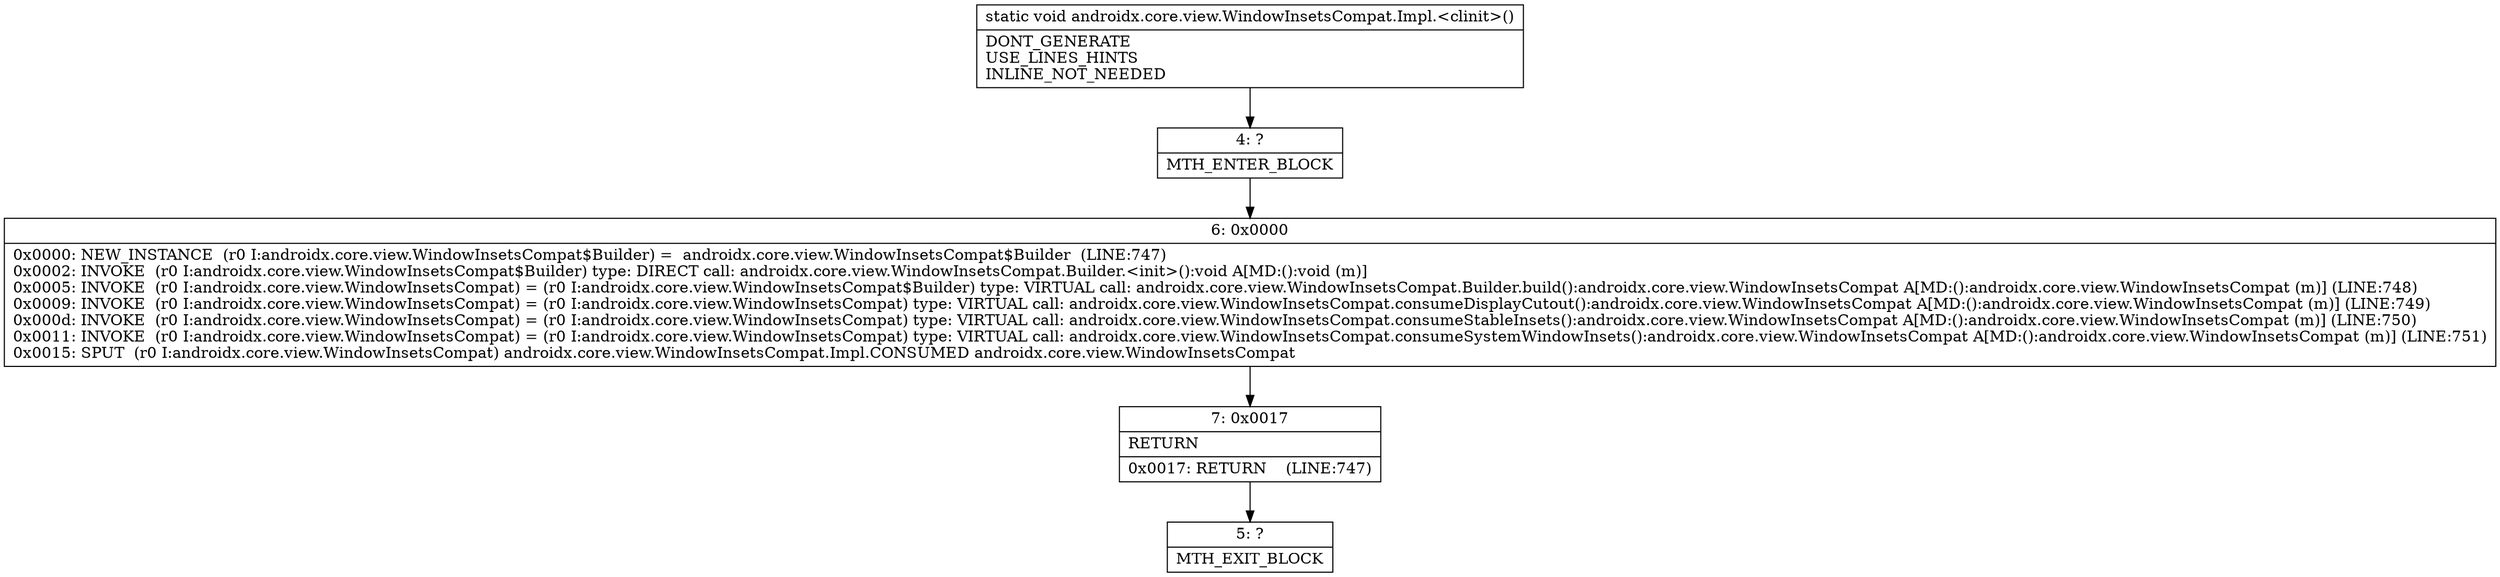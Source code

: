 digraph "CFG forandroidx.core.view.WindowInsetsCompat.Impl.\<clinit\>()V" {
Node_4 [shape=record,label="{4\:\ ?|MTH_ENTER_BLOCK\l}"];
Node_6 [shape=record,label="{6\:\ 0x0000|0x0000: NEW_INSTANCE  (r0 I:androidx.core.view.WindowInsetsCompat$Builder) =  androidx.core.view.WindowInsetsCompat$Builder  (LINE:747)\l0x0002: INVOKE  (r0 I:androidx.core.view.WindowInsetsCompat$Builder) type: DIRECT call: androidx.core.view.WindowInsetsCompat.Builder.\<init\>():void A[MD:():void (m)]\l0x0005: INVOKE  (r0 I:androidx.core.view.WindowInsetsCompat) = (r0 I:androidx.core.view.WindowInsetsCompat$Builder) type: VIRTUAL call: androidx.core.view.WindowInsetsCompat.Builder.build():androidx.core.view.WindowInsetsCompat A[MD:():androidx.core.view.WindowInsetsCompat (m)] (LINE:748)\l0x0009: INVOKE  (r0 I:androidx.core.view.WindowInsetsCompat) = (r0 I:androidx.core.view.WindowInsetsCompat) type: VIRTUAL call: androidx.core.view.WindowInsetsCompat.consumeDisplayCutout():androidx.core.view.WindowInsetsCompat A[MD:():androidx.core.view.WindowInsetsCompat (m)] (LINE:749)\l0x000d: INVOKE  (r0 I:androidx.core.view.WindowInsetsCompat) = (r0 I:androidx.core.view.WindowInsetsCompat) type: VIRTUAL call: androidx.core.view.WindowInsetsCompat.consumeStableInsets():androidx.core.view.WindowInsetsCompat A[MD:():androidx.core.view.WindowInsetsCompat (m)] (LINE:750)\l0x0011: INVOKE  (r0 I:androidx.core.view.WindowInsetsCompat) = (r0 I:androidx.core.view.WindowInsetsCompat) type: VIRTUAL call: androidx.core.view.WindowInsetsCompat.consumeSystemWindowInsets():androidx.core.view.WindowInsetsCompat A[MD:():androidx.core.view.WindowInsetsCompat (m)] (LINE:751)\l0x0015: SPUT  (r0 I:androidx.core.view.WindowInsetsCompat) androidx.core.view.WindowInsetsCompat.Impl.CONSUMED androidx.core.view.WindowInsetsCompat \l}"];
Node_7 [shape=record,label="{7\:\ 0x0017|RETURN\l|0x0017: RETURN    (LINE:747)\l}"];
Node_5 [shape=record,label="{5\:\ ?|MTH_EXIT_BLOCK\l}"];
MethodNode[shape=record,label="{static void androidx.core.view.WindowInsetsCompat.Impl.\<clinit\>()  | DONT_GENERATE\lUSE_LINES_HINTS\lINLINE_NOT_NEEDED\l}"];
MethodNode -> Node_4;Node_4 -> Node_6;
Node_6 -> Node_7;
Node_7 -> Node_5;
}

